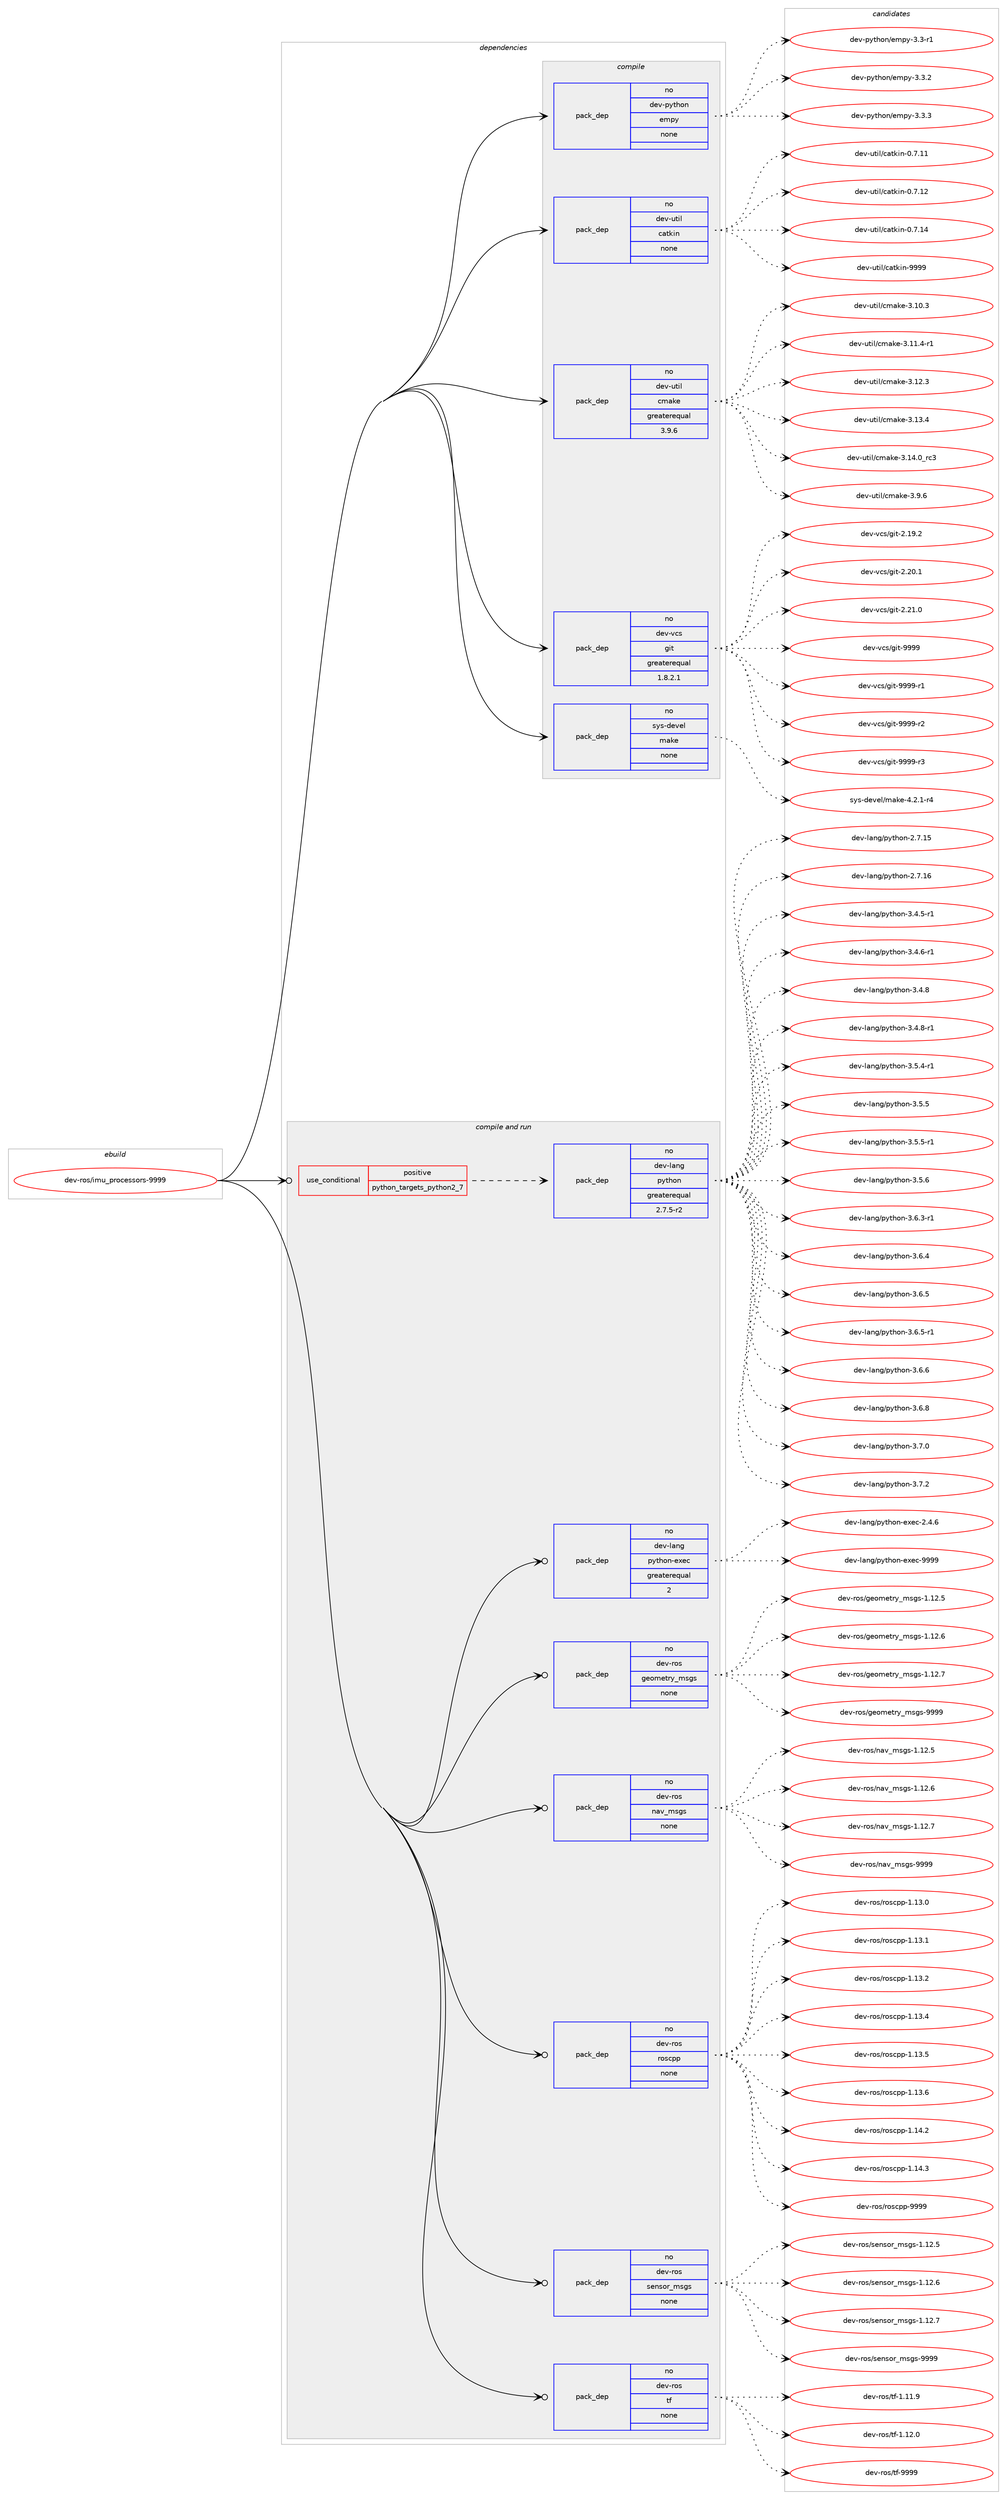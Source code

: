 digraph prolog {

# *************
# Graph options
# *************

newrank=true;
concentrate=true;
compound=true;
graph [rankdir=LR,fontname=Helvetica,fontsize=10,ranksep=1.5];#, ranksep=2.5, nodesep=0.2];
edge  [arrowhead=vee];
node  [fontname=Helvetica,fontsize=10];

# **********
# The ebuild
# **********

subgraph cluster_leftcol {
color=gray;
rank=same;
label=<<i>ebuild</i>>;
id [label="dev-ros/imu_processors-9999", color=red, width=4, href="../dev-ros/imu_processors-9999.svg"];
}

# ****************
# The dependencies
# ****************

subgraph cluster_midcol {
color=gray;
label=<<i>dependencies</i>>;
subgraph cluster_compile {
fillcolor="#eeeeee";
style=filled;
label=<<i>compile</i>>;
subgraph pack1045836 {
dependency1457969 [label=<<TABLE BORDER="0" CELLBORDER="1" CELLSPACING="0" CELLPADDING="4" WIDTH="220"><TR><TD ROWSPAN="6" CELLPADDING="30">pack_dep</TD></TR><TR><TD WIDTH="110">no</TD></TR><TR><TD>dev-python</TD></TR><TR><TD>empy</TD></TR><TR><TD>none</TD></TR><TR><TD></TD></TR></TABLE>>, shape=none, color=blue];
}
id:e -> dependency1457969:w [weight=20,style="solid",arrowhead="vee"];
subgraph pack1045837 {
dependency1457970 [label=<<TABLE BORDER="0" CELLBORDER="1" CELLSPACING="0" CELLPADDING="4" WIDTH="220"><TR><TD ROWSPAN="6" CELLPADDING="30">pack_dep</TD></TR><TR><TD WIDTH="110">no</TD></TR><TR><TD>dev-util</TD></TR><TR><TD>catkin</TD></TR><TR><TD>none</TD></TR><TR><TD></TD></TR></TABLE>>, shape=none, color=blue];
}
id:e -> dependency1457970:w [weight=20,style="solid",arrowhead="vee"];
subgraph pack1045838 {
dependency1457971 [label=<<TABLE BORDER="0" CELLBORDER="1" CELLSPACING="0" CELLPADDING="4" WIDTH="220"><TR><TD ROWSPAN="6" CELLPADDING="30">pack_dep</TD></TR><TR><TD WIDTH="110">no</TD></TR><TR><TD>dev-util</TD></TR><TR><TD>cmake</TD></TR><TR><TD>greaterequal</TD></TR><TR><TD>3.9.6</TD></TR></TABLE>>, shape=none, color=blue];
}
id:e -> dependency1457971:w [weight=20,style="solid",arrowhead="vee"];
subgraph pack1045839 {
dependency1457972 [label=<<TABLE BORDER="0" CELLBORDER="1" CELLSPACING="0" CELLPADDING="4" WIDTH="220"><TR><TD ROWSPAN="6" CELLPADDING="30">pack_dep</TD></TR><TR><TD WIDTH="110">no</TD></TR><TR><TD>dev-vcs</TD></TR><TR><TD>git</TD></TR><TR><TD>greaterequal</TD></TR><TR><TD>1.8.2.1</TD></TR></TABLE>>, shape=none, color=blue];
}
id:e -> dependency1457972:w [weight=20,style="solid",arrowhead="vee"];
subgraph pack1045840 {
dependency1457973 [label=<<TABLE BORDER="0" CELLBORDER="1" CELLSPACING="0" CELLPADDING="4" WIDTH="220"><TR><TD ROWSPAN="6" CELLPADDING="30">pack_dep</TD></TR><TR><TD WIDTH="110">no</TD></TR><TR><TD>sys-devel</TD></TR><TR><TD>make</TD></TR><TR><TD>none</TD></TR><TR><TD></TD></TR></TABLE>>, shape=none, color=blue];
}
id:e -> dependency1457973:w [weight=20,style="solid",arrowhead="vee"];
}
subgraph cluster_compileandrun {
fillcolor="#eeeeee";
style=filled;
label=<<i>compile and run</i>>;
subgraph cond388743 {
dependency1457974 [label=<<TABLE BORDER="0" CELLBORDER="1" CELLSPACING="0" CELLPADDING="4"><TR><TD ROWSPAN="3" CELLPADDING="10">use_conditional</TD></TR><TR><TD>positive</TD></TR><TR><TD>python_targets_python2_7</TD></TR></TABLE>>, shape=none, color=red];
subgraph pack1045841 {
dependency1457975 [label=<<TABLE BORDER="0" CELLBORDER="1" CELLSPACING="0" CELLPADDING="4" WIDTH="220"><TR><TD ROWSPAN="6" CELLPADDING="30">pack_dep</TD></TR><TR><TD WIDTH="110">no</TD></TR><TR><TD>dev-lang</TD></TR><TR><TD>python</TD></TR><TR><TD>greaterequal</TD></TR><TR><TD>2.7.5-r2</TD></TR></TABLE>>, shape=none, color=blue];
}
dependency1457974:e -> dependency1457975:w [weight=20,style="dashed",arrowhead="vee"];
}
id:e -> dependency1457974:w [weight=20,style="solid",arrowhead="odotvee"];
subgraph pack1045842 {
dependency1457976 [label=<<TABLE BORDER="0" CELLBORDER="1" CELLSPACING="0" CELLPADDING="4" WIDTH="220"><TR><TD ROWSPAN="6" CELLPADDING="30">pack_dep</TD></TR><TR><TD WIDTH="110">no</TD></TR><TR><TD>dev-lang</TD></TR><TR><TD>python-exec</TD></TR><TR><TD>greaterequal</TD></TR><TR><TD>2</TD></TR></TABLE>>, shape=none, color=blue];
}
id:e -> dependency1457976:w [weight=20,style="solid",arrowhead="odotvee"];
subgraph pack1045843 {
dependency1457977 [label=<<TABLE BORDER="0" CELLBORDER="1" CELLSPACING="0" CELLPADDING="4" WIDTH="220"><TR><TD ROWSPAN="6" CELLPADDING="30">pack_dep</TD></TR><TR><TD WIDTH="110">no</TD></TR><TR><TD>dev-ros</TD></TR><TR><TD>geometry_msgs</TD></TR><TR><TD>none</TD></TR><TR><TD></TD></TR></TABLE>>, shape=none, color=blue];
}
id:e -> dependency1457977:w [weight=20,style="solid",arrowhead="odotvee"];
subgraph pack1045844 {
dependency1457978 [label=<<TABLE BORDER="0" CELLBORDER="1" CELLSPACING="0" CELLPADDING="4" WIDTH="220"><TR><TD ROWSPAN="6" CELLPADDING="30">pack_dep</TD></TR><TR><TD WIDTH="110">no</TD></TR><TR><TD>dev-ros</TD></TR><TR><TD>nav_msgs</TD></TR><TR><TD>none</TD></TR><TR><TD></TD></TR></TABLE>>, shape=none, color=blue];
}
id:e -> dependency1457978:w [weight=20,style="solid",arrowhead="odotvee"];
subgraph pack1045845 {
dependency1457979 [label=<<TABLE BORDER="0" CELLBORDER="1" CELLSPACING="0" CELLPADDING="4" WIDTH="220"><TR><TD ROWSPAN="6" CELLPADDING="30">pack_dep</TD></TR><TR><TD WIDTH="110">no</TD></TR><TR><TD>dev-ros</TD></TR><TR><TD>roscpp</TD></TR><TR><TD>none</TD></TR><TR><TD></TD></TR></TABLE>>, shape=none, color=blue];
}
id:e -> dependency1457979:w [weight=20,style="solid",arrowhead="odotvee"];
subgraph pack1045846 {
dependency1457980 [label=<<TABLE BORDER="0" CELLBORDER="1" CELLSPACING="0" CELLPADDING="4" WIDTH="220"><TR><TD ROWSPAN="6" CELLPADDING="30">pack_dep</TD></TR><TR><TD WIDTH="110">no</TD></TR><TR><TD>dev-ros</TD></TR><TR><TD>sensor_msgs</TD></TR><TR><TD>none</TD></TR><TR><TD></TD></TR></TABLE>>, shape=none, color=blue];
}
id:e -> dependency1457980:w [weight=20,style="solid",arrowhead="odotvee"];
subgraph pack1045847 {
dependency1457981 [label=<<TABLE BORDER="0" CELLBORDER="1" CELLSPACING="0" CELLPADDING="4" WIDTH="220"><TR><TD ROWSPAN="6" CELLPADDING="30">pack_dep</TD></TR><TR><TD WIDTH="110">no</TD></TR><TR><TD>dev-ros</TD></TR><TR><TD>tf</TD></TR><TR><TD>none</TD></TR><TR><TD></TD></TR></TABLE>>, shape=none, color=blue];
}
id:e -> dependency1457981:w [weight=20,style="solid",arrowhead="odotvee"];
}
subgraph cluster_run {
fillcolor="#eeeeee";
style=filled;
label=<<i>run</i>>;
}
}

# **************
# The candidates
# **************

subgraph cluster_choices {
rank=same;
color=gray;
label=<<i>candidates</i>>;

subgraph choice1045836 {
color=black;
nodesep=1;
choice1001011184511212111610411111047101109112121455146514511449 [label="dev-python/empy-3.3-r1", color=red, width=4,href="../dev-python/empy-3.3-r1.svg"];
choice1001011184511212111610411111047101109112121455146514650 [label="dev-python/empy-3.3.2", color=red, width=4,href="../dev-python/empy-3.3.2.svg"];
choice1001011184511212111610411111047101109112121455146514651 [label="dev-python/empy-3.3.3", color=red, width=4,href="../dev-python/empy-3.3.3.svg"];
dependency1457969:e -> choice1001011184511212111610411111047101109112121455146514511449:w [style=dotted,weight="100"];
dependency1457969:e -> choice1001011184511212111610411111047101109112121455146514650:w [style=dotted,weight="100"];
dependency1457969:e -> choice1001011184511212111610411111047101109112121455146514651:w [style=dotted,weight="100"];
}
subgraph choice1045837 {
color=black;
nodesep=1;
choice1001011184511711610510847999711610710511045484655464949 [label="dev-util/catkin-0.7.11", color=red, width=4,href="../dev-util/catkin-0.7.11.svg"];
choice1001011184511711610510847999711610710511045484655464950 [label="dev-util/catkin-0.7.12", color=red, width=4,href="../dev-util/catkin-0.7.12.svg"];
choice1001011184511711610510847999711610710511045484655464952 [label="dev-util/catkin-0.7.14", color=red, width=4,href="../dev-util/catkin-0.7.14.svg"];
choice100101118451171161051084799971161071051104557575757 [label="dev-util/catkin-9999", color=red, width=4,href="../dev-util/catkin-9999.svg"];
dependency1457970:e -> choice1001011184511711610510847999711610710511045484655464949:w [style=dotted,weight="100"];
dependency1457970:e -> choice1001011184511711610510847999711610710511045484655464950:w [style=dotted,weight="100"];
dependency1457970:e -> choice1001011184511711610510847999711610710511045484655464952:w [style=dotted,weight="100"];
dependency1457970:e -> choice100101118451171161051084799971161071051104557575757:w [style=dotted,weight="100"];
}
subgraph choice1045838 {
color=black;
nodesep=1;
choice1001011184511711610510847991099710710145514649484651 [label="dev-util/cmake-3.10.3", color=red, width=4,href="../dev-util/cmake-3.10.3.svg"];
choice10010111845117116105108479910997107101455146494946524511449 [label="dev-util/cmake-3.11.4-r1", color=red, width=4,href="../dev-util/cmake-3.11.4-r1.svg"];
choice1001011184511711610510847991099710710145514649504651 [label="dev-util/cmake-3.12.3", color=red, width=4,href="../dev-util/cmake-3.12.3.svg"];
choice1001011184511711610510847991099710710145514649514652 [label="dev-util/cmake-3.13.4", color=red, width=4,href="../dev-util/cmake-3.13.4.svg"];
choice1001011184511711610510847991099710710145514649524648951149951 [label="dev-util/cmake-3.14.0_rc3", color=red, width=4,href="../dev-util/cmake-3.14.0_rc3.svg"];
choice10010111845117116105108479910997107101455146574654 [label="dev-util/cmake-3.9.6", color=red, width=4,href="../dev-util/cmake-3.9.6.svg"];
dependency1457971:e -> choice1001011184511711610510847991099710710145514649484651:w [style=dotted,weight="100"];
dependency1457971:e -> choice10010111845117116105108479910997107101455146494946524511449:w [style=dotted,weight="100"];
dependency1457971:e -> choice1001011184511711610510847991099710710145514649504651:w [style=dotted,weight="100"];
dependency1457971:e -> choice1001011184511711610510847991099710710145514649514652:w [style=dotted,weight="100"];
dependency1457971:e -> choice1001011184511711610510847991099710710145514649524648951149951:w [style=dotted,weight="100"];
dependency1457971:e -> choice10010111845117116105108479910997107101455146574654:w [style=dotted,weight="100"];
}
subgraph choice1045839 {
color=black;
nodesep=1;
choice10010111845118991154710310511645504649574650 [label="dev-vcs/git-2.19.2", color=red, width=4,href="../dev-vcs/git-2.19.2.svg"];
choice10010111845118991154710310511645504650484649 [label="dev-vcs/git-2.20.1", color=red, width=4,href="../dev-vcs/git-2.20.1.svg"];
choice10010111845118991154710310511645504650494648 [label="dev-vcs/git-2.21.0", color=red, width=4,href="../dev-vcs/git-2.21.0.svg"];
choice1001011184511899115471031051164557575757 [label="dev-vcs/git-9999", color=red, width=4,href="../dev-vcs/git-9999.svg"];
choice10010111845118991154710310511645575757574511449 [label="dev-vcs/git-9999-r1", color=red, width=4,href="../dev-vcs/git-9999-r1.svg"];
choice10010111845118991154710310511645575757574511450 [label="dev-vcs/git-9999-r2", color=red, width=4,href="../dev-vcs/git-9999-r2.svg"];
choice10010111845118991154710310511645575757574511451 [label="dev-vcs/git-9999-r3", color=red, width=4,href="../dev-vcs/git-9999-r3.svg"];
dependency1457972:e -> choice10010111845118991154710310511645504649574650:w [style=dotted,weight="100"];
dependency1457972:e -> choice10010111845118991154710310511645504650484649:w [style=dotted,weight="100"];
dependency1457972:e -> choice10010111845118991154710310511645504650494648:w [style=dotted,weight="100"];
dependency1457972:e -> choice1001011184511899115471031051164557575757:w [style=dotted,weight="100"];
dependency1457972:e -> choice10010111845118991154710310511645575757574511449:w [style=dotted,weight="100"];
dependency1457972:e -> choice10010111845118991154710310511645575757574511450:w [style=dotted,weight="100"];
dependency1457972:e -> choice10010111845118991154710310511645575757574511451:w [style=dotted,weight="100"];
}
subgraph choice1045840 {
color=black;
nodesep=1;
choice1151211154510010111810110847109971071014552465046494511452 [label="sys-devel/make-4.2.1-r4", color=red, width=4,href="../sys-devel/make-4.2.1-r4.svg"];
dependency1457973:e -> choice1151211154510010111810110847109971071014552465046494511452:w [style=dotted,weight="100"];
}
subgraph choice1045841 {
color=black;
nodesep=1;
choice10010111845108971101034711212111610411111045504655464953 [label="dev-lang/python-2.7.15", color=red, width=4,href="../dev-lang/python-2.7.15.svg"];
choice10010111845108971101034711212111610411111045504655464954 [label="dev-lang/python-2.7.16", color=red, width=4,href="../dev-lang/python-2.7.16.svg"];
choice1001011184510897110103471121211161041111104551465246534511449 [label="dev-lang/python-3.4.5-r1", color=red, width=4,href="../dev-lang/python-3.4.5-r1.svg"];
choice1001011184510897110103471121211161041111104551465246544511449 [label="dev-lang/python-3.4.6-r1", color=red, width=4,href="../dev-lang/python-3.4.6-r1.svg"];
choice100101118451089711010347112121116104111110455146524656 [label="dev-lang/python-3.4.8", color=red, width=4,href="../dev-lang/python-3.4.8.svg"];
choice1001011184510897110103471121211161041111104551465246564511449 [label="dev-lang/python-3.4.8-r1", color=red, width=4,href="../dev-lang/python-3.4.8-r1.svg"];
choice1001011184510897110103471121211161041111104551465346524511449 [label="dev-lang/python-3.5.4-r1", color=red, width=4,href="../dev-lang/python-3.5.4-r1.svg"];
choice100101118451089711010347112121116104111110455146534653 [label="dev-lang/python-3.5.5", color=red, width=4,href="../dev-lang/python-3.5.5.svg"];
choice1001011184510897110103471121211161041111104551465346534511449 [label="dev-lang/python-3.5.5-r1", color=red, width=4,href="../dev-lang/python-3.5.5-r1.svg"];
choice100101118451089711010347112121116104111110455146534654 [label="dev-lang/python-3.5.6", color=red, width=4,href="../dev-lang/python-3.5.6.svg"];
choice1001011184510897110103471121211161041111104551465446514511449 [label="dev-lang/python-3.6.3-r1", color=red, width=4,href="../dev-lang/python-3.6.3-r1.svg"];
choice100101118451089711010347112121116104111110455146544652 [label="dev-lang/python-3.6.4", color=red, width=4,href="../dev-lang/python-3.6.4.svg"];
choice100101118451089711010347112121116104111110455146544653 [label="dev-lang/python-3.6.5", color=red, width=4,href="../dev-lang/python-3.6.5.svg"];
choice1001011184510897110103471121211161041111104551465446534511449 [label="dev-lang/python-3.6.5-r1", color=red, width=4,href="../dev-lang/python-3.6.5-r1.svg"];
choice100101118451089711010347112121116104111110455146544654 [label="dev-lang/python-3.6.6", color=red, width=4,href="../dev-lang/python-3.6.6.svg"];
choice100101118451089711010347112121116104111110455146544656 [label="dev-lang/python-3.6.8", color=red, width=4,href="../dev-lang/python-3.6.8.svg"];
choice100101118451089711010347112121116104111110455146554648 [label="dev-lang/python-3.7.0", color=red, width=4,href="../dev-lang/python-3.7.0.svg"];
choice100101118451089711010347112121116104111110455146554650 [label="dev-lang/python-3.7.2", color=red, width=4,href="../dev-lang/python-3.7.2.svg"];
dependency1457975:e -> choice10010111845108971101034711212111610411111045504655464953:w [style=dotted,weight="100"];
dependency1457975:e -> choice10010111845108971101034711212111610411111045504655464954:w [style=dotted,weight="100"];
dependency1457975:e -> choice1001011184510897110103471121211161041111104551465246534511449:w [style=dotted,weight="100"];
dependency1457975:e -> choice1001011184510897110103471121211161041111104551465246544511449:w [style=dotted,weight="100"];
dependency1457975:e -> choice100101118451089711010347112121116104111110455146524656:w [style=dotted,weight="100"];
dependency1457975:e -> choice1001011184510897110103471121211161041111104551465246564511449:w [style=dotted,weight="100"];
dependency1457975:e -> choice1001011184510897110103471121211161041111104551465346524511449:w [style=dotted,weight="100"];
dependency1457975:e -> choice100101118451089711010347112121116104111110455146534653:w [style=dotted,weight="100"];
dependency1457975:e -> choice1001011184510897110103471121211161041111104551465346534511449:w [style=dotted,weight="100"];
dependency1457975:e -> choice100101118451089711010347112121116104111110455146534654:w [style=dotted,weight="100"];
dependency1457975:e -> choice1001011184510897110103471121211161041111104551465446514511449:w [style=dotted,weight="100"];
dependency1457975:e -> choice100101118451089711010347112121116104111110455146544652:w [style=dotted,weight="100"];
dependency1457975:e -> choice100101118451089711010347112121116104111110455146544653:w [style=dotted,weight="100"];
dependency1457975:e -> choice1001011184510897110103471121211161041111104551465446534511449:w [style=dotted,weight="100"];
dependency1457975:e -> choice100101118451089711010347112121116104111110455146544654:w [style=dotted,weight="100"];
dependency1457975:e -> choice100101118451089711010347112121116104111110455146544656:w [style=dotted,weight="100"];
dependency1457975:e -> choice100101118451089711010347112121116104111110455146554648:w [style=dotted,weight="100"];
dependency1457975:e -> choice100101118451089711010347112121116104111110455146554650:w [style=dotted,weight="100"];
}
subgraph choice1045842 {
color=black;
nodesep=1;
choice1001011184510897110103471121211161041111104510112010199455046524654 [label="dev-lang/python-exec-2.4.6", color=red, width=4,href="../dev-lang/python-exec-2.4.6.svg"];
choice10010111845108971101034711212111610411111045101120101994557575757 [label="dev-lang/python-exec-9999", color=red, width=4,href="../dev-lang/python-exec-9999.svg"];
dependency1457976:e -> choice1001011184510897110103471121211161041111104510112010199455046524654:w [style=dotted,weight="100"];
dependency1457976:e -> choice10010111845108971101034711212111610411111045101120101994557575757:w [style=dotted,weight="100"];
}
subgraph choice1045843 {
color=black;
nodesep=1;
choice10010111845114111115471031011111091011161141219510911510311545494649504653 [label="dev-ros/geometry_msgs-1.12.5", color=red, width=4,href="../dev-ros/geometry_msgs-1.12.5.svg"];
choice10010111845114111115471031011111091011161141219510911510311545494649504654 [label="dev-ros/geometry_msgs-1.12.6", color=red, width=4,href="../dev-ros/geometry_msgs-1.12.6.svg"];
choice10010111845114111115471031011111091011161141219510911510311545494649504655 [label="dev-ros/geometry_msgs-1.12.7", color=red, width=4,href="../dev-ros/geometry_msgs-1.12.7.svg"];
choice1001011184511411111547103101111109101116114121951091151031154557575757 [label="dev-ros/geometry_msgs-9999", color=red, width=4,href="../dev-ros/geometry_msgs-9999.svg"];
dependency1457977:e -> choice10010111845114111115471031011111091011161141219510911510311545494649504653:w [style=dotted,weight="100"];
dependency1457977:e -> choice10010111845114111115471031011111091011161141219510911510311545494649504654:w [style=dotted,weight="100"];
dependency1457977:e -> choice10010111845114111115471031011111091011161141219510911510311545494649504655:w [style=dotted,weight="100"];
dependency1457977:e -> choice1001011184511411111547103101111109101116114121951091151031154557575757:w [style=dotted,weight="100"];
}
subgraph choice1045844 {
color=black;
nodesep=1;
choice1001011184511411111547110971189510911510311545494649504653 [label="dev-ros/nav_msgs-1.12.5", color=red, width=4,href="../dev-ros/nav_msgs-1.12.5.svg"];
choice1001011184511411111547110971189510911510311545494649504654 [label="dev-ros/nav_msgs-1.12.6", color=red, width=4,href="../dev-ros/nav_msgs-1.12.6.svg"];
choice1001011184511411111547110971189510911510311545494649504655 [label="dev-ros/nav_msgs-1.12.7", color=red, width=4,href="../dev-ros/nav_msgs-1.12.7.svg"];
choice100101118451141111154711097118951091151031154557575757 [label="dev-ros/nav_msgs-9999", color=red, width=4,href="../dev-ros/nav_msgs-9999.svg"];
dependency1457978:e -> choice1001011184511411111547110971189510911510311545494649504653:w [style=dotted,weight="100"];
dependency1457978:e -> choice1001011184511411111547110971189510911510311545494649504654:w [style=dotted,weight="100"];
dependency1457978:e -> choice1001011184511411111547110971189510911510311545494649504655:w [style=dotted,weight="100"];
dependency1457978:e -> choice100101118451141111154711097118951091151031154557575757:w [style=dotted,weight="100"];
}
subgraph choice1045845 {
color=black;
nodesep=1;
choice10010111845114111115471141111159911211245494649514648 [label="dev-ros/roscpp-1.13.0", color=red, width=4,href="../dev-ros/roscpp-1.13.0.svg"];
choice10010111845114111115471141111159911211245494649514649 [label="dev-ros/roscpp-1.13.1", color=red, width=4,href="../dev-ros/roscpp-1.13.1.svg"];
choice10010111845114111115471141111159911211245494649514650 [label="dev-ros/roscpp-1.13.2", color=red, width=4,href="../dev-ros/roscpp-1.13.2.svg"];
choice10010111845114111115471141111159911211245494649514652 [label="dev-ros/roscpp-1.13.4", color=red, width=4,href="../dev-ros/roscpp-1.13.4.svg"];
choice10010111845114111115471141111159911211245494649514653 [label="dev-ros/roscpp-1.13.5", color=red, width=4,href="../dev-ros/roscpp-1.13.5.svg"];
choice10010111845114111115471141111159911211245494649514654 [label="dev-ros/roscpp-1.13.6", color=red, width=4,href="../dev-ros/roscpp-1.13.6.svg"];
choice10010111845114111115471141111159911211245494649524650 [label="dev-ros/roscpp-1.14.2", color=red, width=4,href="../dev-ros/roscpp-1.14.2.svg"];
choice10010111845114111115471141111159911211245494649524651 [label="dev-ros/roscpp-1.14.3", color=red, width=4,href="../dev-ros/roscpp-1.14.3.svg"];
choice1001011184511411111547114111115991121124557575757 [label="dev-ros/roscpp-9999", color=red, width=4,href="../dev-ros/roscpp-9999.svg"];
dependency1457979:e -> choice10010111845114111115471141111159911211245494649514648:w [style=dotted,weight="100"];
dependency1457979:e -> choice10010111845114111115471141111159911211245494649514649:w [style=dotted,weight="100"];
dependency1457979:e -> choice10010111845114111115471141111159911211245494649514650:w [style=dotted,weight="100"];
dependency1457979:e -> choice10010111845114111115471141111159911211245494649514652:w [style=dotted,weight="100"];
dependency1457979:e -> choice10010111845114111115471141111159911211245494649514653:w [style=dotted,weight="100"];
dependency1457979:e -> choice10010111845114111115471141111159911211245494649514654:w [style=dotted,weight="100"];
dependency1457979:e -> choice10010111845114111115471141111159911211245494649524650:w [style=dotted,weight="100"];
dependency1457979:e -> choice10010111845114111115471141111159911211245494649524651:w [style=dotted,weight="100"];
dependency1457979:e -> choice1001011184511411111547114111115991121124557575757:w [style=dotted,weight="100"];
}
subgraph choice1045846 {
color=black;
nodesep=1;
choice10010111845114111115471151011101151111149510911510311545494649504653 [label="dev-ros/sensor_msgs-1.12.5", color=red, width=4,href="../dev-ros/sensor_msgs-1.12.5.svg"];
choice10010111845114111115471151011101151111149510911510311545494649504654 [label="dev-ros/sensor_msgs-1.12.6", color=red, width=4,href="../dev-ros/sensor_msgs-1.12.6.svg"];
choice10010111845114111115471151011101151111149510911510311545494649504655 [label="dev-ros/sensor_msgs-1.12.7", color=red, width=4,href="../dev-ros/sensor_msgs-1.12.7.svg"];
choice1001011184511411111547115101110115111114951091151031154557575757 [label="dev-ros/sensor_msgs-9999", color=red, width=4,href="../dev-ros/sensor_msgs-9999.svg"];
dependency1457980:e -> choice10010111845114111115471151011101151111149510911510311545494649504653:w [style=dotted,weight="100"];
dependency1457980:e -> choice10010111845114111115471151011101151111149510911510311545494649504654:w [style=dotted,weight="100"];
dependency1457980:e -> choice10010111845114111115471151011101151111149510911510311545494649504655:w [style=dotted,weight="100"];
dependency1457980:e -> choice1001011184511411111547115101110115111114951091151031154557575757:w [style=dotted,weight="100"];
}
subgraph choice1045847 {
color=black;
nodesep=1;
choice100101118451141111154711610245494649494657 [label="dev-ros/tf-1.11.9", color=red, width=4,href="../dev-ros/tf-1.11.9.svg"];
choice100101118451141111154711610245494649504648 [label="dev-ros/tf-1.12.0", color=red, width=4,href="../dev-ros/tf-1.12.0.svg"];
choice10010111845114111115471161024557575757 [label="dev-ros/tf-9999", color=red, width=4,href="../dev-ros/tf-9999.svg"];
dependency1457981:e -> choice100101118451141111154711610245494649494657:w [style=dotted,weight="100"];
dependency1457981:e -> choice100101118451141111154711610245494649504648:w [style=dotted,weight="100"];
dependency1457981:e -> choice10010111845114111115471161024557575757:w [style=dotted,weight="100"];
}
}

}
